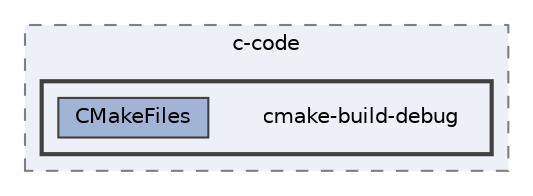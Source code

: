 digraph "E:/pqc-engineering-ssec-23/c-code/cmake-build-debug"
{
 // INTERACTIVE_SVG=YES
 // LATEX_PDF_SIZE
  bgcolor="transparent";
  edge [fontname=Helvetica,fontsize=10,labelfontname=Helvetica,labelfontsize=10];
  node [fontname=Helvetica,fontsize=10,shape=box,height=0.2,width=0.4];
  compound=true
  subgraph clusterdir_1f1f6de2e07c20a4acbe8146df0d4b37 {
    graph [ bgcolor="#edf0f7", pencolor="grey50", label="c-code", fontname=Helvetica,fontsize=10 style="filled,dashed", URL="dir_1f1f6de2e07c20a4acbe8146df0d4b37.html",tooltip=""]
  subgraph clusterdir_6556e934a717d9ba1464c6277c946f45 {
    graph [ bgcolor="#edf0f7", pencolor="grey25", label="", fontname=Helvetica,fontsize=10 style="filled,bold", URL="dir_6556e934a717d9ba1464c6277c946f45.html",tooltip=""]
    dir_6556e934a717d9ba1464c6277c946f45 [shape=plaintext, label="cmake-build-debug"];
  dir_f946f495fd3f5d76507fe2d6f39c091f [label="CMakeFiles", fillcolor="#a2b4d6", color="grey25", style="filled", URL="dir_f946f495fd3f5d76507fe2d6f39c091f.html",tooltip=""];
  }
  }
}
